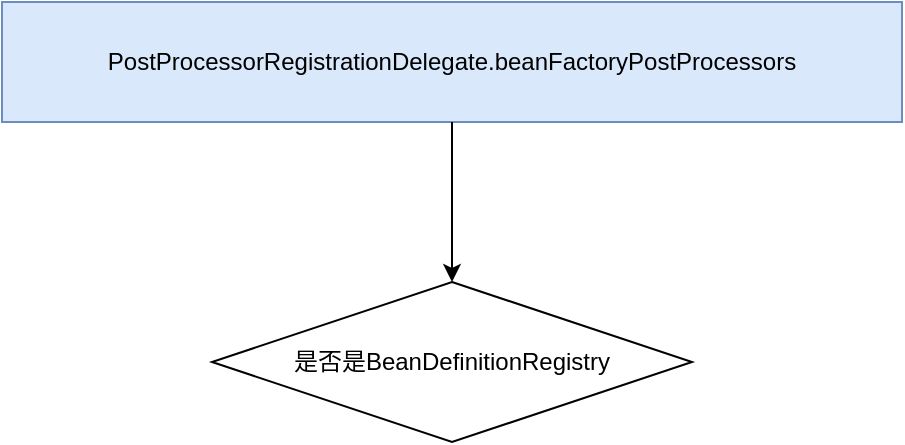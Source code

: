 <mxfile version="13.2.2" type="device"><diagram id="C5RBs43oDa-KdzZeNtuy" name="Page-1"><mxGraphModel dx="1086" dy="806" grid="1" gridSize="10" guides="1" tooltips="1" connect="1" arrows="1" fold="1" page="1" pageScale="1" pageWidth="827" pageHeight="1169" math="0" shadow="0"><root><mxCell id="WIyWlLk6GJQsqaUBKTNV-0"/><mxCell id="WIyWlLk6GJQsqaUBKTNV-1" parent="WIyWlLk6GJQsqaUBKTNV-0"/><mxCell id="vUSlYVSEr1lrtpN81i44-0" value="PostProcessorRegistrationDelegate.beanFactoryPostProcessors" style="rounded=0;whiteSpace=wrap;html=1;fillColor=#dae8fc;strokeColor=#6c8ebf;" vertex="1" parent="WIyWlLk6GJQsqaUBKTNV-1"><mxGeometry x="170" y="60" width="450" height="60" as="geometry"/></mxCell><mxCell id="vUSlYVSEr1lrtpN81i44-4" value="是否是BeanDefinitionRegistry" style="rhombus;whiteSpace=wrap;html=1;strokeColor=#000000;" vertex="1" parent="WIyWlLk6GJQsqaUBKTNV-1"><mxGeometry x="275" y="200" width="240" height="80" as="geometry"/></mxCell><mxCell id="vUSlYVSEr1lrtpN81i44-5" value="" style="endArrow=classic;html=1;" edge="1" parent="WIyWlLk6GJQsqaUBKTNV-1" source="vUSlYVSEr1lrtpN81i44-0" target="vUSlYVSEr1lrtpN81i44-4"><mxGeometry width="50" height="50" relative="1" as="geometry"><mxPoint x="390" y="440" as="sourcePoint"/><mxPoint x="440" y="390" as="targetPoint"/></mxGeometry></mxCell></root></mxGraphModel></diagram></mxfile>